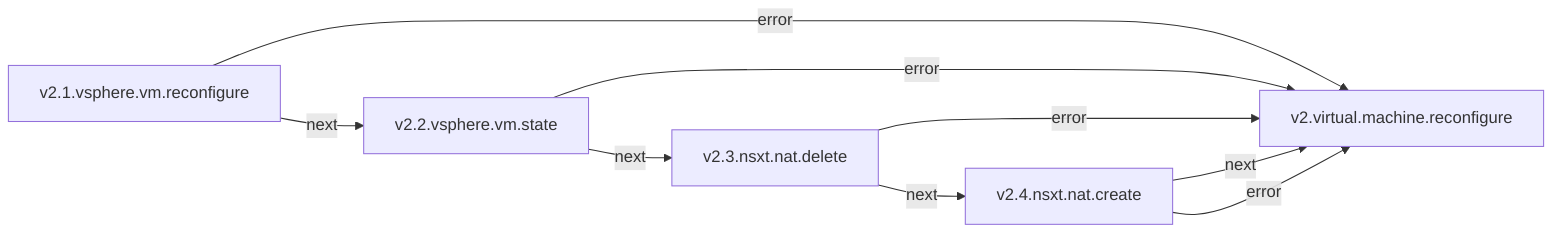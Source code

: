 graph LR
  v2.1.vsphere.vm.reconfigure -->|next| v2.2.vsphere.vm.state
  v2.1.vsphere.vm.reconfigure -->|error| v2.virtual.machine.reconfigure
  v2.2.vsphere.vm.state -->|next| v2.3.nsxt.nat.delete
  v2.2.vsphere.vm.state -->|error| v2.virtual.machine.reconfigure
  v2.3.nsxt.nat.delete -->|next| v2.4.nsxt.nat.create
  v2.3.nsxt.nat.delete -->|error| v2.virtual.machine.reconfigure
  v2.4.nsxt.nat.create -->|next| v2.virtual.machine.reconfigure
  v2.4.nsxt.nat.create -->|error| v2.virtual.machine.reconfigure